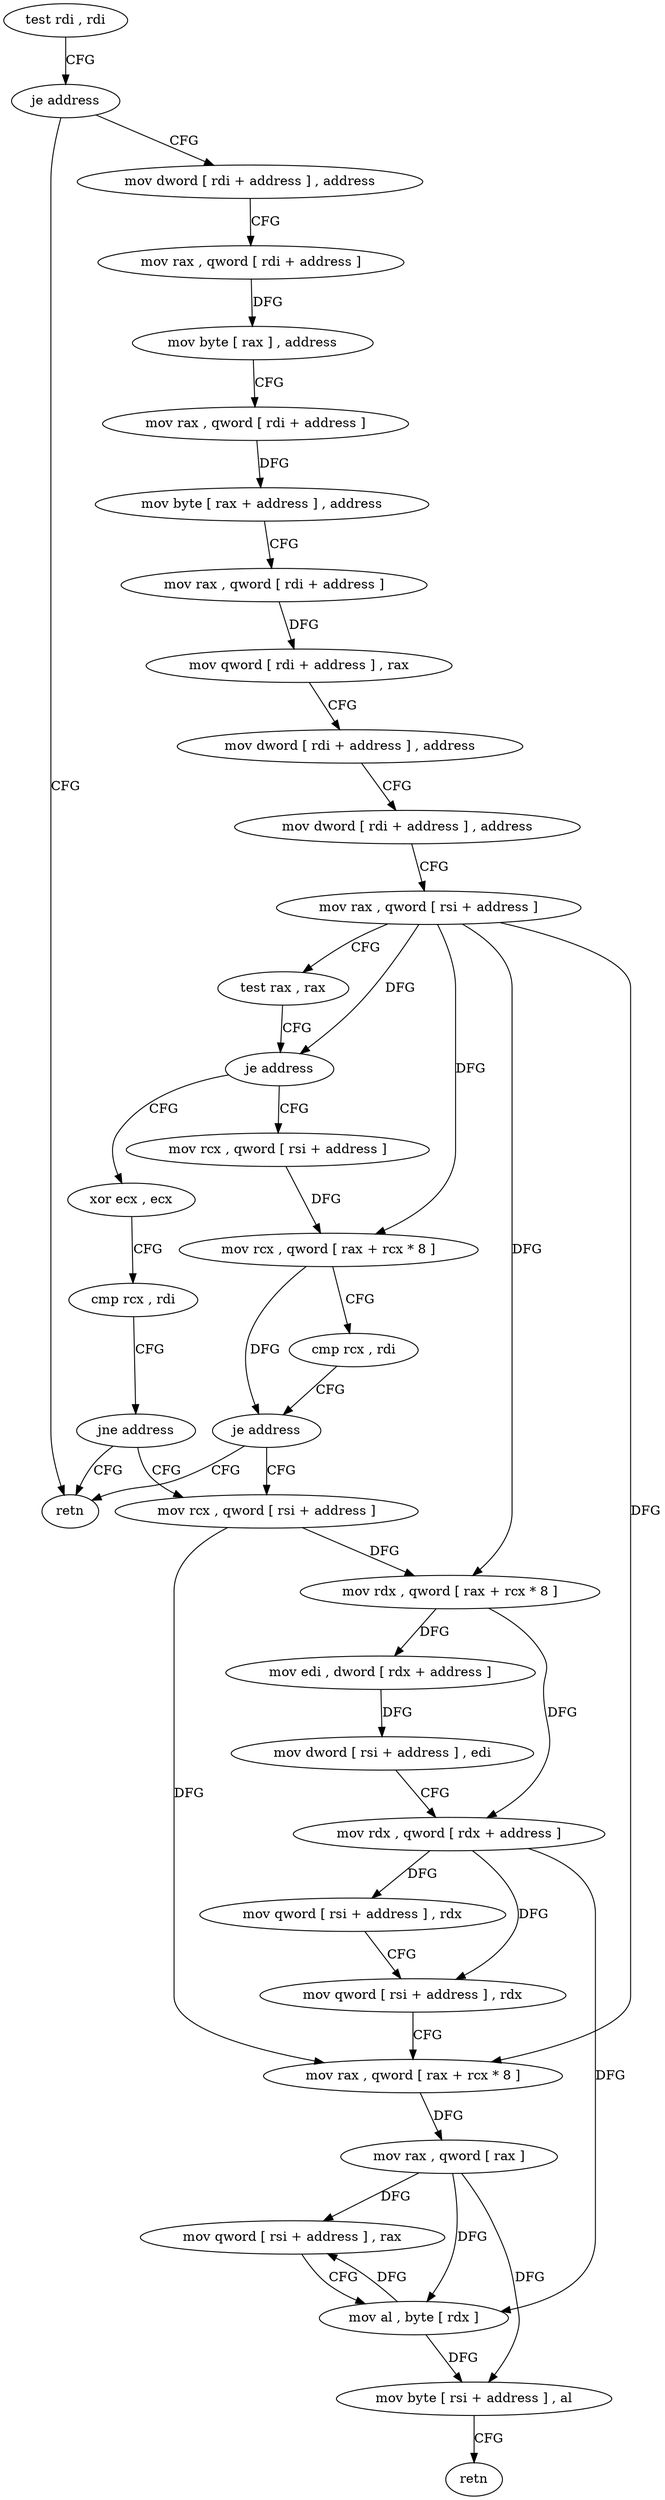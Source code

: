 digraph "func" {
"128112" [label = "test rdi , rdi" ]
"128115" [label = "je address" ]
"128183" [label = "retn" ]
"128117" [label = "mov dword [ rdi + address ] , address" ]
"128124" [label = "mov rax , qword [ rdi + address ]" ]
"128128" [label = "mov byte [ rax ] , address" ]
"128131" [label = "mov rax , qword [ rdi + address ]" ]
"128135" [label = "mov byte [ rax + address ] , address" ]
"128139" [label = "mov rax , qword [ rdi + address ]" ]
"128143" [label = "mov qword [ rdi + address ] , rax" ]
"128147" [label = "mov dword [ rdi + address ] , address" ]
"128154" [label = "mov dword [ rdi + address ] , address" ]
"128161" [label = "mov rax , qword [ rsi + address ]" ]
"128165" [label = "test rax , rax" ]
"128168" [label = "je address" ]
"128184" [label = "xor ecx , ecx" ]
"128170" [label = "mov rcx , qword [ rsi + address ]" ]
"128186" [label = "cmp rcx , rdi" ]
"128189" [label = "jne address" ]
"128191" [label = "mov rcx , qword [ rsi + address ]" ]
"128174" [label = "mov rcx , qword [ rax + rcx * 8 ]" ]
"128178" [label = "cmp rcx , rdi" ]
"128181" [label = "je address" ]
"128195" [label = "mov rdx , qword [ rax + rcx * 8 ]" ]
"128199" [label = "mov edi , dword [ rdx + address ]" ]
"128202" [label = "mov dword [ rsi + address ] , edi" ]
"128205" [label = "mov rdx , qword [ rdx + address ]" ]
"128209" [label = "mov qword [ rsi + address ] , rdx" ]
"128213" [label = "mov qword [ rsi + address ] , rdx" ]
"128220" [label = "mov rax , qword [ rax + rcx * 8 ]" ]
"128224" [label = "mov rax , qword [ rax ]" ]
"128227" [label = "mov qword [ rsi + address ] , rax" ]
"128231" [label = "mov al , byte [ rdx ]" ]
"128233" [label = "mov byte [ rsi + address ] , al" ]
"128236" [label = "retn" ]
"128112" -> "128115" [ label = "CFG" ]
"128115" -> "128183" [ label = "CFG" ]
"128115" -> "128117" [ label = "CFG" ]
"128117" -> "128124" [ label = "CFG" ]
"128124" -> "128128" [ label = "DFG" ]
"128128" -> "128131" [ label = "CFG" ]
"128131" -> "128135" [ label = "DFG" ]
"128135" -> "128139" [ label = "CFG" ]
"128139" -> "128143" [ label = "DFG" ]
"128143" -> "128147" [ label = "CFG" ]
"128147" -> "128154" [ label = "CFG" ]
"128154" -> "128161" [ label = "CFG" ]
"128161" -> "128165" [ label = "CFG" ]
"128161" -> "128168" [ label = "DFG" ]
"128161" -> "128174" [ label = "DFG" ]
"128161" -> "128195" [ label = "DFG" ]
"128161" -> "128220" [ label = "DFG" ]
"128165" -> "128168" [ label = "CFG" ]
"128168" -> "128184" [ label = "CFG" ]
"128168" -> "128170" [ label = "CFG" ]
"128184" -> "128186" [ label = "CFG" ]
"128170" -> "128174" [ label = "DFG" ]
"128186" -> "128189" [ label = "CFG" ]
"128189" -> "128183" [ label = "CFG" ]
"128189" -> "128191" [ label = "CFG" ]
"128191" -> "128195" [ label = "DFG" ]
"128191" -> "128220" [ label = "DFG" ]
"128174" -> "128178" [ label = "CFG" ]
"128174" -> "128181" [ label = "DFG" ]
"128178" -> "128181" [ label = "CFG" ]
"128181" -> "128191" [ label = "CFG" ]
"128181" -> "128183" [ label = "CFG" ]
"128195" -> "128199" [ label = "DFG" ]
"128195" -> "128205" [ label = "DFG" ]
"128199" -> "128202" [ label = "DFG" ]
"128202" -> "128205" [ label = "CFG" ]
"128205" -> "128209" [ label = "DFG" ]
"128205" -> "128213" [ label = "DFG" ]
"128205" -> "128231" [ label = "DFG" ]
"128209" -> "128213" [ label = "CFG" ]
"128213" -> "128220" [ label = "CFG" ]
"128220" -> "128224" [ label = "DFG" ]
"128224" -> "128227" [ label = "DFG" ]
"128224" -> "128231" [ label = "DFG" ]
"128224" -> "128233" [ label = "DFG" ]
"128227" -> "128231" [ label = "CFG" ]
"128231" -> "128233" [ label = "DFG" ]
"128231" -> "128227" [ label = "DFG" ]
"128233" -> "128236" [ label = "CFG" ]
}
